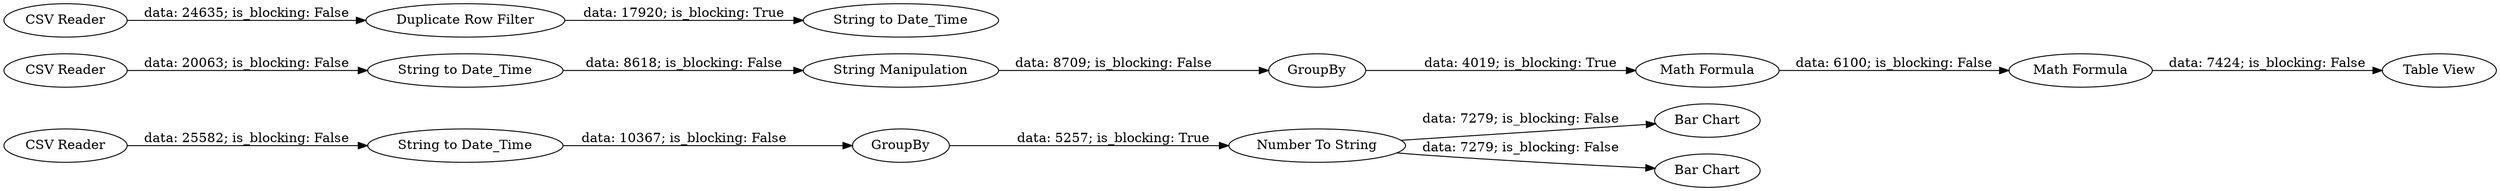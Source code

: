 digraph {
	"2920745868805181952_33" [label="Bar Chart"]
	"2920745868805181952_29" [label="Math Formula"]
	"2920745868805181952_18" [label="CSV Reader"]
	"2920745868805181952_11" [label="Duplicate Row Filter"]
	"2920745868805181952_27" [label="Math Formula"]
	"2920745868805181952_30" [label="Table View"]
	"2920745868805181952_7" [label="String Manipulation"]
	"2920745868805181952_31" [label=GroupBy]
	"2920745868805181952_34" [label="Bar Chart"]
	"2920745868805181952_6" [label="String to Date_Time"]
	"2920745868805181952_20" [label=GroupBy]
	"2920745868805181952_32" [label="Number To String"]
	"2920745868805181952_24" [label="CSV Reader"]
	"2920745868805181952_5" [label="String to Date_Time"]
	"2920745868805181952_3" [label="CSV Reader"]
	"2920745868805181952_4" [label="String to Date_Time"]
	"2920745868805181952_32" -> "2920745868805181952_34" [label="data: 7279; is_blocking: False"]
	"2920745868805181952_31" -> "2920745868805181952_32" [label="data: 5257; is_blocking: True"]
	"2920745868805181952_7" -> "2920745868805181952_20" [label="data: 8709; is_blocking: False"]
	"2920745868805181952_29" -> "2920745868805181952_30" [label="data: 7424; is_blocking: False"]
	"2920745868805181952_32" -> "2920745868805181952_33" [label="data: 7279; is_blocking: False"]
	"2920745868805181952_4" -> "2920745868805181952_31" [label="data: 10367; is_blocking: False"]
	"2920745868805181952_24" -> "2920745868805181952_5" [label="data: 20063; is_blocking: False"]
	"2920745868805181952_11" -> "2920745868805181952_6" [label="data: 17920; is_blocking: True"]
	"2920745868805181952_3" -> "2920745868805181952_11" [label="data: 24635; is_blocking: False"]
	"2920745868805181952_27" -> "2920745868805181952_29" [label="data: 6100; is_blocking: False"]
	"2920745868805181952_20" -> "2920745868805181952_27" [label="data: 4019; is_blocking: True"]
	"2920745868805181952_18" -> "2920745868805181952_4" [label="data: 25582; is_blocking: False"]
	"2920745868805181952_5" -> "2920745868805181952_7" [label="data: 8618; is_blocking: False"]
	rankdir=LR
}
